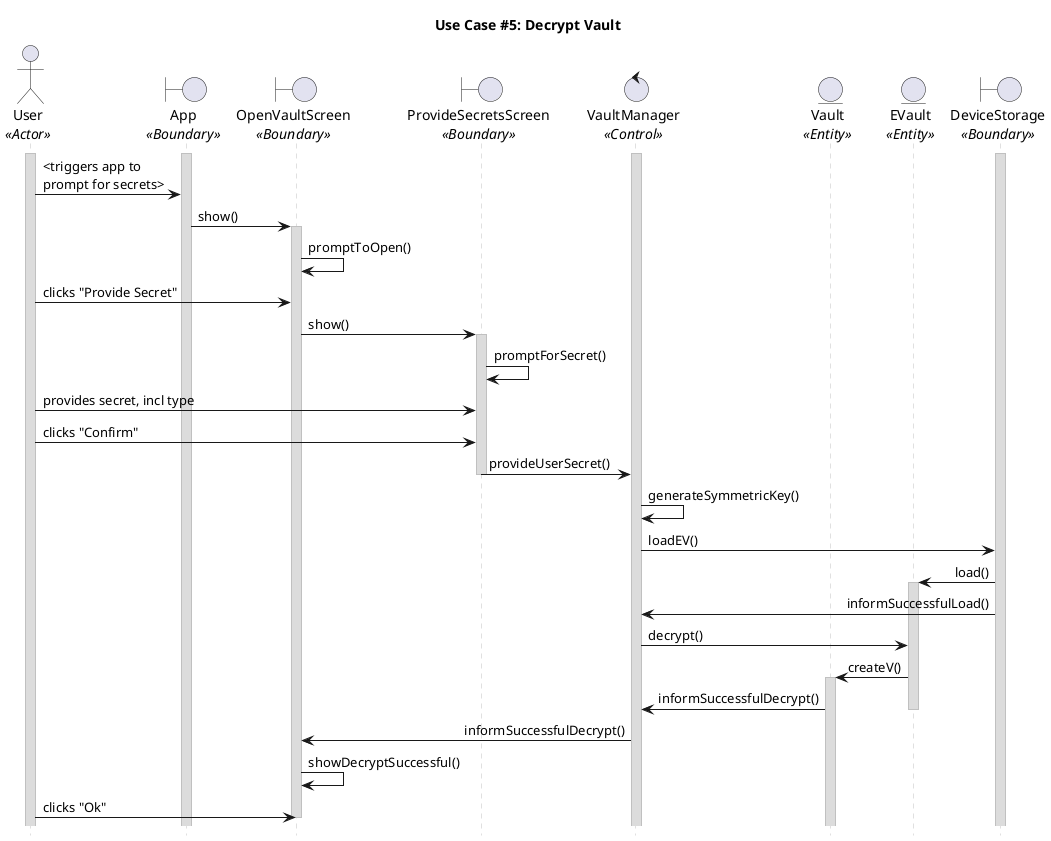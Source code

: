 @startuml uc05
title "Use Case #5: Decrypt Vault"

'Styling goes here
hide footbox
skinparam stereotypePosition bottom
skinparam sequenceMessageAlign direction
skinparam sequence {
	LifeLineBorderColor #Silver
	LifeLineBackgroundColor #Gainsboro
}

'Setup the objects involved here
actor User as u <<Actor>>
boundary App as a <<Boundary>>
boundary OpenVaultScreen as ovs <<Boundary>>
boundary ProvideSecretsScreen as pss <<Boundary>>
control VaultManager as vm <<Control>>
entity Vault as v <<Entity>>
entity EVault as ev <<Entity>>
boundary DeviceStorage as ds <<Boundary>>

'Setup persistent objects here
activate u
activate a
activate vm
activate ds

'--- FLOW OF CONTROL STARTS HERE ---
'User presents secret to the user interface.
u -> a: <triggers app to \nprompt for secrets>

'The user is prompted to provide a secret; can differ from the one previously provided.
a -> ovs: show()
activate ovs
ovs -> ovs: promptToOpen()
u -> ovs: clicks "Provide Secret"
ovs -> pss: show()
activate pss
pss -> pss: promptForSecret()

'The user provides a secret to decrypt the vault with.
u -> pss: provides secret, incl type
u -> pss: clicks "Confirm"
pss -> vm: provideUserSecret()
deactivate pss

'The secret is converted into its equivalent symmetric key.
vm -> vm: generateSymmetricKey()

'The vault is decrypted using the symmetric key.
vm -> ds: loadEV()
ds -> ev: load()
activate ev
ds -> vm: informSuccessfulLoad()
vm -> ev: decrypt()

'The vault is loaded into memory as the transient in-memory vault.
ev -> v: createV()
activate v
v -> vm: informSuccessfulDecrypt()
deactivate ev
vm -> ovs: informSuccessfulDecrypt()

'Cleanup
ovs -> ovs: showDecryptSuccessful()
u -> ovs: clicks "Ok"
deactivate ovs
'--- FLOW OF CONTROL ENDS HERE   ---

@enduml
